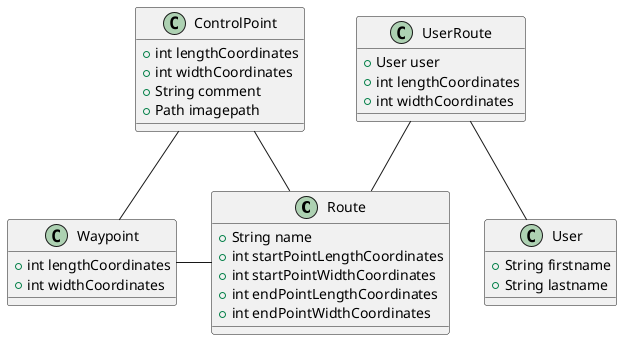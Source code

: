 @startuml

class Route {
    + String name
    + int startPointLengthCoordinates
    + int startPointWidthCoordinates
    + int endPointLengthCoordinates
    + int endPointWidthCoordinates
}

class Waypoint {
    + int lengthCoordinates
    + int widthCoordinates
}

class ControlPoint {
    + int lengthCoordinates
    + int widthCoordinates
    + String comment
    + Path imagepath
}

class UserRoute {
    + User user
    + int lengthCoordinates
    + int widthCoordinates
}

class User {
    + String firstname
    + String lastname
}

UserRoute -- User
Waypoint - Route
ControlPoint -- Waypoint
UserRoute -- Route
ControlPoint - Route

@enduml